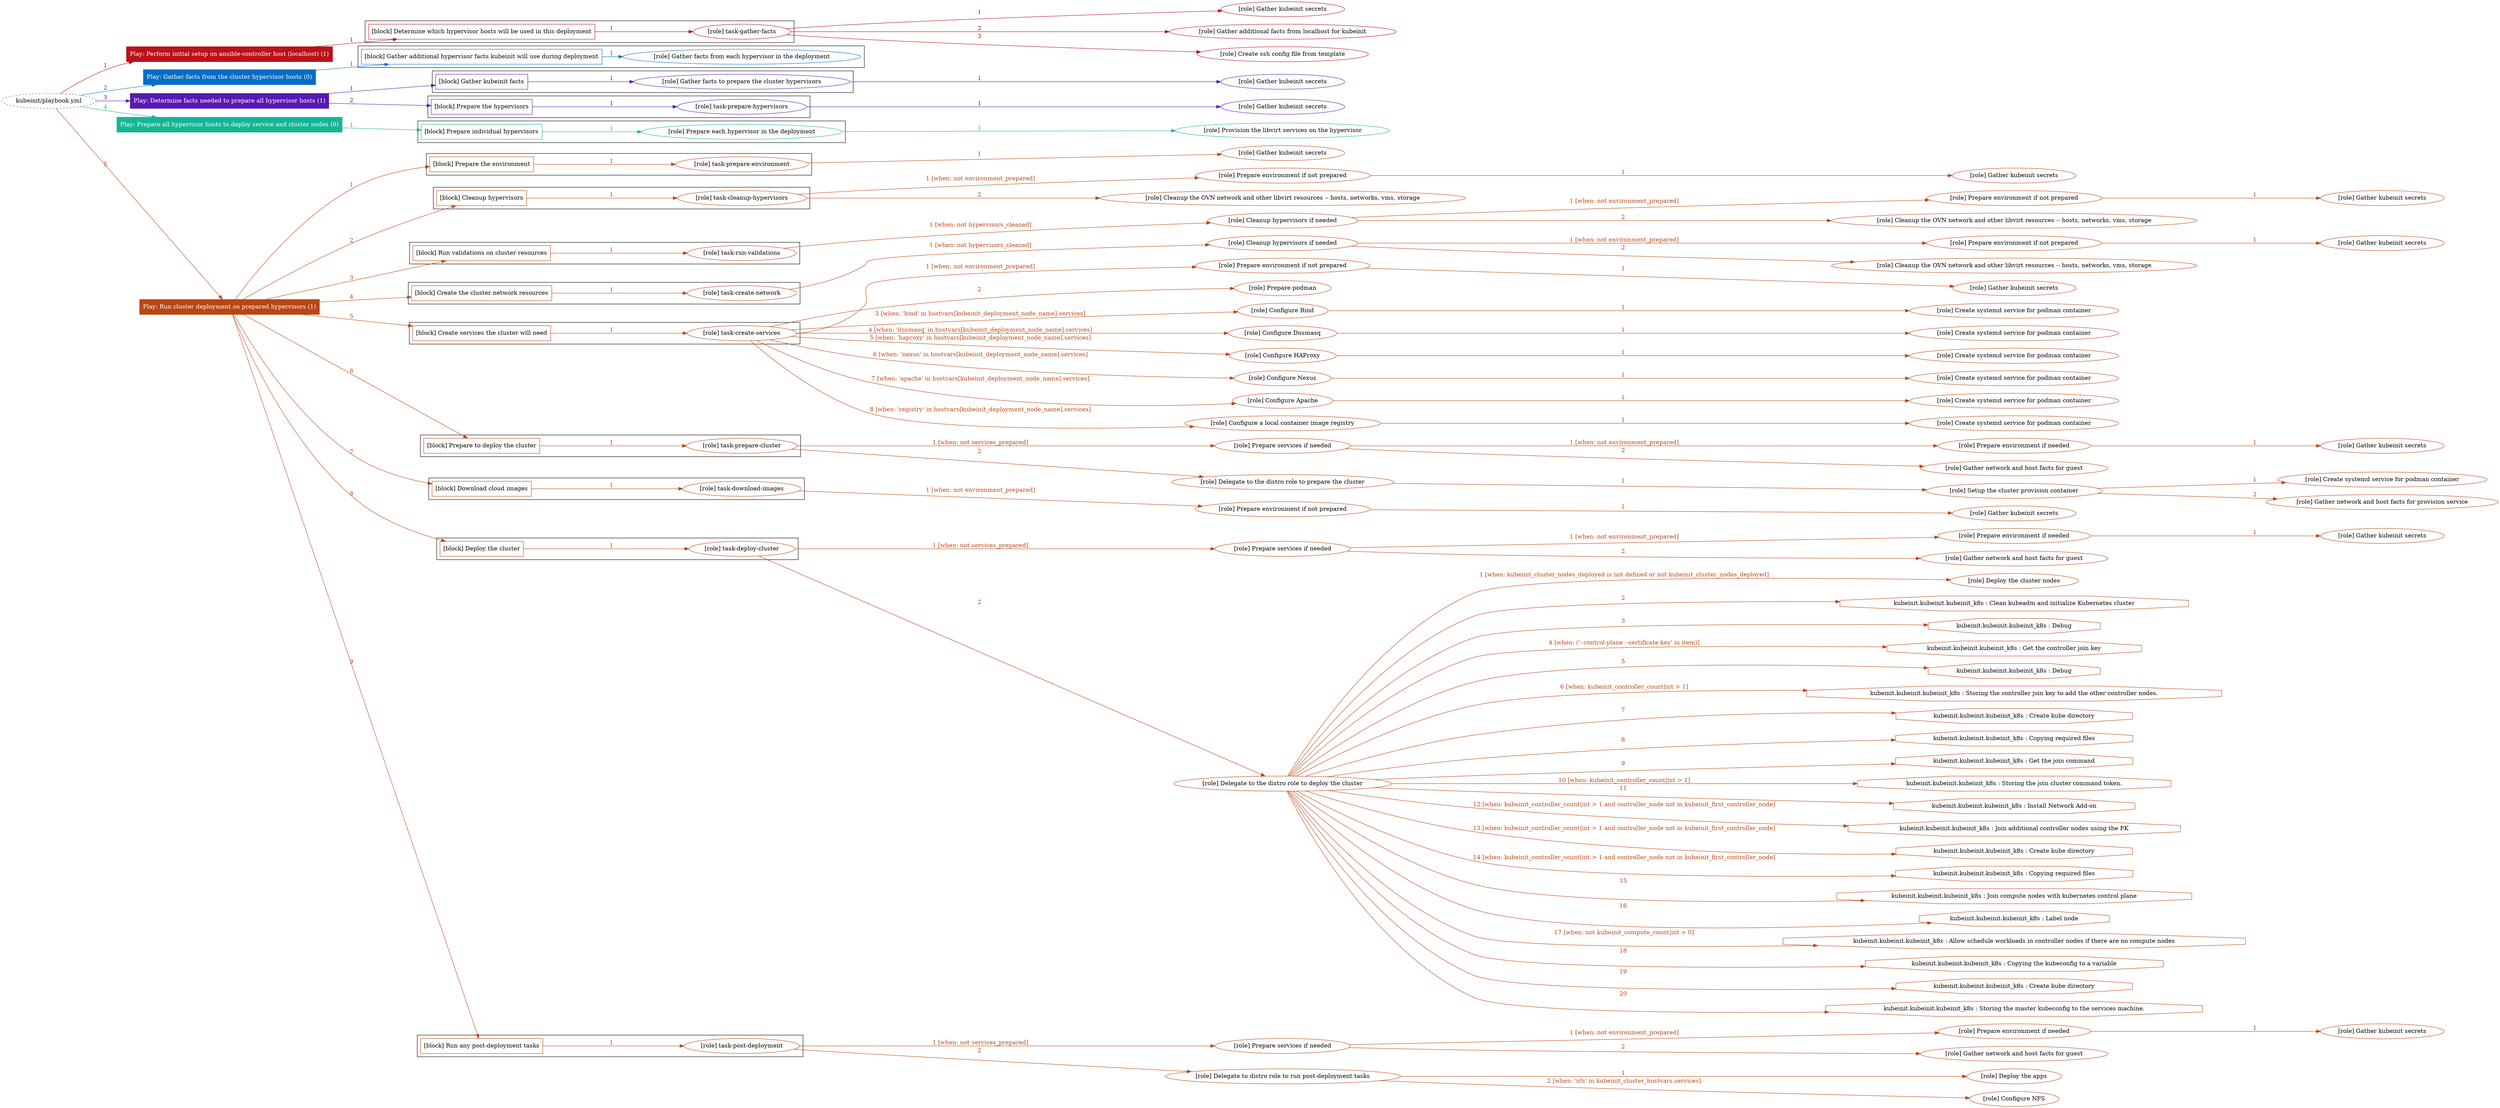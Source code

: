 digraph {
	graph [concentrate=true ordering=in rankdir=LR ratio=fill]
	edge [esep=5 sep=10]
	"kubeinit/playbook.yml" [URL="/home/runner/work/kubeinit/kubeinit/kubeinit/playbook.yml" id=playbook_cffed537 style=dotted]
	play_ba38c180 [label="Play: Perform initial setup on ansible-controller host (localhost) (1)" URL="/home/runner/work/kubeinit/kubeinit/kubeinit/playbook.yml" color="#ba1217" fontcolor="#ffffff" id=play_ba38c180 shape=box style=filled tooltip=localhost]
	"kubeinit/playbook.yml" -> play_ba38c180 [label="1 " color="#ba1217" fontcolor="#ba1217" id=edge_c3a9efe2 labeltooltip="1 " tooltip="1 "]
	subgraph "Gather kubeinit secrets" {
		role_5368f931 [label="[role] Gather kubeinit secrets" URL="/home/runner/.ansible/collections/ansible_collections/kubeinit/kubeinit/roles/kubeinit_prepare/tasks/build_hypervisors_group.yml" color="#ba1217" id=role_5368f931 tooltip="Gather kubeinit secrets"]
	}
	subgraph "Gather additional facts from localhost for kubeinit" {
		role_ea06a01c [label="[role] Gather additional facts from localhost for kubeinit" URL="/home/runner/.ansible/collections/ansible_collections/kubeinit/kubeinit/roles/kubeinit_prepare/tasks/build_hypervisors_group.yml" color="#ba1217" id=role_ea06a01c tooltip="Gather additional facts from localhost for kubeinit"]
	}
	subgraph "Create ssh config file from template" {
		role_732e05df [label="[role] Create ssh config file from template" URL="/home/runner/.ansible/collections/ansible_collections/kubeinit/kubeinit/roles/kubeinit_prepare/tasks/build_hypervisors_group.yml" color="#ba1217" id=role_732e05df tooltip="Create ssh config file from template"]
	}
	subgraph "task-gather-facts" {
		role_d0551de9 [label="[role] task-gather-facts" URL="/home/runner/work/kubeinit/kubeinit/kubeinit/playbook.yml" color="#ba1217" id=role_d0551de9 tooltip="task-gather-facts"]
		role_d0551de9 -> role_5368f931 [label="1 " color="#ba1217" fontcolor="#ba1217" id=edge_7e3d7763 labeltooltip="1 " tooltip="1 "]
		role_d0551de9 -> role_ea06a01c [label="2 " color="#ba1217" fontcolor="#ba1217" id=edge_734d50d8 labeltooltip="2 " tooltip="2 "]
		role_d0551de9 -> role_732e05df [label="3 " color="#ba1217" fontcolor="#ba1217" id=edge_1c7ad918 labeltooltip="3 " tooltip="3 "]
	}
	subgraph "Play: Perform initial setup on ansible-controller host (localhost) (1)" {
		play_ba38c180 -> block_b3c12be5 [label=1 color="#ba1217" fontcolor="#ba1217" id=edge_ce61a13a labeltooltip=1 tooltip=1]
		subgraph cluster_block_b3c12be5 {
			block_b3c12be5 [label="[block] Determine which hypervisor hosts will be used in this deployment" URL="/home/runner/work/kubeinit/kubeinit/kubeinit/playbook.yml" color="#ba1217" id=block_b3c12be5 labeltooltip="Determine which hypervisor hosts will be used in this deployment" shape=box tooltip="Determine which hypervisor hosts will be used in this deployment"]
			block_b3c12be5 -> role_d0551de9 [label="1 " color="#ba1217" fontcolor="#ba1217" id=edge_8a84c388 labeltooltip="1 " tooltip="1 "]
		}
	}
	play_bb151ca1 [label="Play: Gather facts from the cluster hypervisor hosts (0)" URL="/home/runner/work/kubeinit/kubeinit/kubeinit/playbook.yml" color="#056dc7" fontcolor="#ffffff" id=play_bb151ca1 shape=box style=filled tooltip="Play: Gather facts from the cluster hypervisor hosts (0)"]
	"kubeinit/playbook.yml" -> play_bb151ca1 [label="2 " color="#056dc7" fontcolor="#056dc7" id=edge_db803af0 labeltooltip="2 " tooltip="2 "]
	subgraph "Gather facts from each hypervisor in the deployment" {
		role_b9530a97 [label="[role] Gather facts from each hypervisor in the deployment" URL="/home/runner/work/kubeinit/kubeinit/kubeinit/playbook.yml" color="#056dc7" id=role_b9530a97 tooltip="Gather facts from each hypervisor in the deployment"]
	}
	subgraph "Play: Gather facts from the cluster hypervisor hosts (0)" {
		play_bb151ca1 -> block_18b128a4 [label=1 color="#056dc7" fontcolor="#056dc7" id=edge_ad7c7d82 labeltooltip=1 tooltip=1]
		subgraph cluster_block_18b128a4 {
			block_18b128a4 [label="[block] Gather additional hypervisor facts kubeinit will use during deployment" URL="/home/runner/work/kubeinit/kubeinit/kubeinit/playbook.yml" color="#056dc7" id=block_18b128a4 labeltooltip="Gather additional hypervisor facts kubeinit will use during deployment" shape=box tooltip="Gather additional hypervisor facts kubeinit will use during deployment"]
			block_18b128a4 -> role_b9530a97 [label="1 " color="#056dc7" fontcolor="#056dc7" id=edge_c08c44df labeltooltip="1 " tooltip="1 "]
		}
	}
	play_fac3bb3f [label="Play: Determine facts needed to prepare all hypervisor hosts (1)" URL="/home/runner/work/kubeinit/kubeinit/kubeinit/playbook.yml" color="#5819b3" fontcolor="#ffffff" id=play_fac3bb3f shape=box style=filled tooltip=localhost]
	"kubeinit/playbook.yml" -> play_fac3bb3f [label="3 " color="#5819b3" fontcolor="#5819b3" id=edge_2d494e31 labeltooltip="3 " tooltip="3 "]
	subgraph "Gather kubeinit secrets" {
		role_2ff4f08f [label="[role] Gather kubeinit secrets" URL="/home/runner/.ansible/collections/ansible_collections/kubeinit/kubeinit/roles/kubeinit_prepare/tasks/gather_kubeinit_facts.yml" color="#5819b3" id=role_2ff4f08f tooltip="Gather kubeinit secrets"]
	}
	subgraph "Gather facts to prepare the cluster hypervisors" {
		role_4bea0fd0 [label="[role] Gather facts to prepare the cluster hypervisors" URL="/home/runner/work/kubeinit/kubeinit/kubeinit/playbook.yml" color="#5819b3" id=role_4bea0fd0 tooltip="Gather facts to prepare the cluster hypervisors"]
		role_4bea0fd0 -> role_2ff4f08f [label="1 " color="#5819b3" fontcolor="#5819b3" id=edge_53efbef6 labeltooltip="1 " tooltip="1 "]
	}
	subgraph "Gather kubeinit secrets" {
		role_b9c01810 [label="[role] Gather kubeinit secrets" URL="/home/runner/.ansible/collections/ansible_collections/kubeinit/kubeinit/roles/kubeinit_prepare/tasks/gather_kubeinit_facts.yml" color="#5819b3" id=role_b9c01810 tooltip="Gather kubeinit secrets"]
	}
	subgraph "task-prepare-hypervisors" {
		role_3e5ed7f2 [label="[role] task-prepare-hypervisors" URL="/home/runner/work/kubeinit/kubeinit/kubeinit/playbook.yml" color="#5819b3" id=role_3e5ed7f2 tooltip="task-prepare-hypervisors"]
		role_3e5ed7f2 -> role_b9c01810 [label="1 " color="#5819b3" fontcolor="#5819b3" id=edge_d066d8cc labeltooltip="1 " tooltip="1 "]
	}
	subgraph "Play: Determine facts needed to prepare all hypervisor hosts (1)" {
		play_fac3bb3f -> block_8993f6c6 [label=1 color="#5819b3" fontcolor="#5819b3" id=edge_83d6af3f labeltooltip=1 tooltip=1]
		subgraph cluster_block_8993f6c6 {
			block_8993f6c6 [label="[block] Gather kubeinit facts" URL="/home/runner/work/kubeinit/kubeinit/kubeinit/playbook.yml" color="#5819b3" id=block_8993f6c6 labeltooltip="Gather kubeinit facts" shape=box tooltip="Gather kubeinit facts"]
			block_8993f6c6 -> role_4bea0fd0 [label="1 " color="#5819b3" fontcolor="#5819b3" id=edge_dc0165e2 labeltooltip="1 " tooltip="1 "]
		}
		play_fac3bb3f -> block_7dd7e579 [label=2 color="#5819b3" fontcolor="#5819b3" id=edge_a26a43df labeltooltip=2 tooltip=2]
		subgraph cluster_block_7dd7e579 {
			block_7dd7e579 [label="[block] Prepare the hypervisors" URL="/home/runner/work/kubeinit/kubeinit/kubeinit/playbook.yml" color="#5819b3" id=block_7dd7e579 labeltooltip="Prepare the hypervisors" shape=box tooltip="Prepare the hypervisors"]
			block_7dd7e579 -> role_3e5ed7f2 [label="1 " color="#5819b3" fontcolor="#5819b3" id=edge_4be43171 labeltooltip="1 " tooltip="1 "]
		}
	}
	play_d95c8a5a [label="Play: Prepare all hypervisor hosts to deploy service and cluster nodes (0)" URL="/home/runner/work/kubeinit/kubeinit/kubeinit/playbook.yml" color="#17b595" fontcolor="#ffffff" id=play_d95c8a5a shape=box style=filled tooltip="Play: Prepare all hypervisor hosts to deploy service and cluster nodes (0)"]
	"kubeinit/playbook.yml" -> play_d95c8a5a [label="4 " color="#17b595" fontcolor="#17b595" id=edge_1df62053 labeltooltip="4 " tooltip="4 "]
	subgraph "Provision the libvirt services on the hypervisor" {
		role_f5d2690c [label="[role] Provision the libvirt services on the hypervisor" URL="/home/runner/.ansible/collections/ansible_collections/kubeinit/kubeinit/roles/kubeinit_prepare/tasks/prepare_hypervisor.yml" color="#17b595" id=role_f5d2690c tooltip="Provision the libvirt services on the hypervisor"]
	}
	subgraph "Prepare each hypervisor in the deployment" {
		role_9336ade2 [label="[role] Prepare each hypervisor in the deployment" URL="/home/runner/work/kubeinit/kubeinit/kubeinit/playbook.yml" color="#17b595" id=role_9336ade2 tooltip="Prepare each hypervisor in the deployment"]
		role_9336ade2 -> role_f5d2690c [label="1 " color="#17b595" fontcolor="#17b595" id=edge_75a012c8 labeltooltip="1 " tooltip="1 "]
	}
	subgraph "Play: Prepare all hypervisor hosts to deploy service and cluster nodes (0)" {
		play_d95c8a5a -> block_351c19ba [label=1 color="#17b595" fontcolor="#17b595" id=edge_75338ff9 labeltooltip=1 tooltip=1]
		subgraph cluster_block_351c19ba {
			block_351c19ba [label="[block] Prepare individual hypervisors" URL="/home/runner/work/kubeinit/kubeinit/kubeinit/playbook.yml" color="#17b595" id=block_351c19ba labeltooltip="Prepare individual hypervisors" shape=box tooltip="Prepare individual hypervisors"]
			block_351c19ba -> role_9336ade2 [label="1 " color="#17b595" fontcolor="#17b595" id=edge_1df41151 labeltooltip="1 " tooltip="1 "]
		}
	}
	play_4c9cd347 [label="Play: Run cluster deployment on prepared hypervisors (1)" URL="/home/runner/work/kubeinit/kubeinit/kubeinit/playbook.yml" color="#b94613" fontcolor="#ffffff" id=play_4c9cd347 shape=box style=filled tooltip=localhost]
	"kubeinit/playbook.yml" -> play_4c9cd347 [label="5 " color="#b94613" fontcolor="#b94613" id=edge_29d2c63c labeltooltip="5 " tooltip="5 "]
	subgraph "Gather kubeinit secrets" {
		role_5f7cc969 [label="[role] Gather kubeinit secrets" URL="/home/runner/.ansible/collections/ansible_collections/kubeinit/kubeinit/roles/kubeinit_prepare/tasks/gather_kubeinit_facts.yml" color="#b94613" id=role_5f7cc969 tooltip="Gather kubeinit secrets"]
	}
	subgraph "task-prepare-environment" {
		role_6343f10a [label="[role] task-prepare-environment" URL="/home/runner/work/kubeinit/kubeinit/kubeinit/playbook.yml" color="#b94613" id=role_6343f10a tooltip="task-prepare-environment"]
		role_6343f10a -> role_5f7cc969 [label="1 " color="#b94613" fontcolor="#b94613" id=edge_f6e23458 labeltooltip="1 " tooltip="1 "]
	}
	subgraph "Gather kubeinit secrets" {
		role_638de1cd [label="[role] Gather kubeinit secrets" URL="/home/runner/.ansible/collections/ansible_collections/kubeinit/kubeinit/roles/kubeinit_prepare/tasks/gather_kubeinit_facts.yml" color="#b94613" id=role_638de1cd tooltip="Gather kubeinit secrets"]
	}
	subgraph "Prepare environment if not prepared" {
		role_8f945b19 [label="[role] Prepare environment if not prepared" URL="/home/runner/.ansible/collections/ansible_collections/kubeinit/kubeinit/roles/kubeinit_prepare/tasks/cleanup_hypervisors.yml" color="#b94613" id=role_8f945b19 tooltip="Prepare environment if not prepared"]
		role_8f945b19 -> role_638de1cd [label="1 " color="#b94613" fontcolor="#b94613" id=edge_0556abba labeltooltip="1 " tooltip="1 "]
	}
	subgraph "Cleanup the OVN network and other libvirt resources -- hosts, networks, vms, storage" {
		role_3b726b48 [label="[role] Cleanup the OVN network and other libvirt resources -- hosts, networks, vms, storage" URL="/home/runner/.ansible/collections/ansible_collections/kubeinit/kubeinit/roles/kubeinit_prepare/tasks/cleanup_hypervisors.yml" color="#b94613" id=role_3b726b48 tooltip="Cleanup the OVN network and other libvirt resources -- hosts, networks, vms, storage"]
	}
	subgraph "task-cleanup-hypervisors" {
		role_9cb71ae5 [label="[role] task-cleanup-hypervisors" URL="/home/runner/work/kubeinit/kubeinit/kubeinit/playbook.yml" color="#b94613" id=role_9cb71ae5 tooltip="task-cleanup-hypervisors"]
		role_9cb71ae5 -> role_8f945b19 [label="1 [when: not environment_prepared]" color="#b94613" fontcolor="#b94613" id=edge_bde22885 labeltooltip="1 [when: not environment_prepared]" tooltip="1 [when: not environment_prepared]"]
		role_9cb71ae5 -> role_3b726b48 [label="2 " color="#b94613" fontcolor="#b94613" id=edge_70ce4631 labeltooltip="2 " tooltip="2 "]
	}
	subgraph "Gather kubeinit secrets" {
		role_88bb8173 [label="[role] Gather kubeinit secrets" URL="/home/runner/.ansible/collections/ansible_collections/kubeinit/kubeinit/roles/kubeinit_prepare/tasks/gather_kubeinit_facts.yml" color="#b94613" id=role_88bb8173 tooltip="Gather kubeinit secrets"]
	}
	subgraph "Prepare environment if not prepared" {
		role_e4e0d5e4 [label="[role] Prepare environment if not prepared" URL="/home/runner/.ansible/collections/ansible_collections/kubeinit/kubeinit/roles/kubeinit_prepare/tasks/cleanup_hypervisors.yml" color="#b94613" id=role_e4e0d5e4 tooltip="Prepare environment if not prepared"]
		role_e4e0d5e4 -> role_88bb8173 [label="1 " color="#b94613" fontcolor="#b94613" id=edge_6242aa86 labeltooltip="1 " tooltip="1 "]
	}
	subgraph "Cleanup the OVN network and other libvirt resources -- hosts, networks, vms, storage" {
		role_0d0a0ecb [label="[role] Cleanup the OVN network and other libvirt resources -- hosts, networks, vms, storage" URL="/home/runner/.ansible/collections/ansible_collections/kubeinit/kubeinit/roles/kubeinit_prepare/tasks/cleanup_hypervisors.yml" color="#b94613" id=role_0d0a0ecb tooltip="Cleanup the OVN network and other libvirt resources -- hosts, networks, vms, storage"]
	}
	subgraph "Cleanup hypervisors if needed" {
		role_72587628 [label="[role] Cleanup hypervisors if needed" URL="/home/runner/.ansible/collections/ansible_collections/kubeinit/kubeinit/roles/kubeinit_validations/tasks/main.yml" color="#b94613" id=role_72587628 tooltip="Cleanup hypervisors if needed"]
		role_72587628 -> role_e4e0d5e4 [label="1 [when: not environment_prepared]" color="#b94613" fontcolor="#b94613" id=edge_a971a9f6 labeltooltip="1 [when: not environment_prepared]" tooltip="1 [when: not environment_prepared]"]
		role_72587628 -> role_0d0a0ecb [label="2 " color="#b94613" fontcolor="#b94613" id=edge_87147d8c labeltooltip="2 " tooltip="2 "]
	}
	subgraph "task-run-validations" {
		role_e7127943 [label="[role] task-run-validations" URL="/home/runner/work/kubeinit/kubeinit/kubeinit/playbook.yml" color="#b94613" id=role_e7127943 tooltip="task-run-validations"]
		role_e7127943 -> role_72587628 [label="1 [when: not hypervisors_cleaned]" color="#b94613" fontcolor="#b94613" id=edge_f56a9f4c labeltooltip="1 [when: not hypervisors_cleaned]" tooltip="1 [when: not hypervisors_cleaned]"]
	}
	subgraph "Gather kubeinit secrets" {
		role_4bf50e83 [label="[role] Gather kubeinit secrets" URL="/home/runner/.ansible/collections/ansible_collections/kubeinit/kubeinit/roles/kubeinit_prepare/tasks/gather_kubeinit_facts.yml" color="#b94613" id=role_4bf50e83 tooltip="Gather kubeinit secrets"]
	}
	subgraph "Prepare environment if not prepared" {
		role_03a5b398 [label="[role] Prepare environment if not prepared" URL="/home/runner/.ansible/collections/ansible_collections/kubeinit/kubeinit/roles/kubeinit_prepare/tasks/cleanup_hypervisors.yml" color="#b94613" id=role_03a5b398 tooltip="Prepare environment if not prepared"]
		role_03a5b398 -> role_4bf50e83 [label="1 " color="#b94613" fontcolor="#b94613" id=edge_1ef9c07b labeltooltip="1 " tooltip="1 "]
	}
	subgraph "Cleanup the OVN network and other libvirt resources -- hosts, networks, vms, storage" {
		role_0fd307c1 [label="[role] Cleanup the OVN network and other libvirt resources -- hosts, networks, vms, storage" URL="/home/runner/.ansible/collections/ansible_collections/kubeinit/kubeinit/roles/kubeinit_prepare/tasks/cleanup_hypervisors.yml" color="#b94613" id=role_0fd307c1 tooltip="Cleanup the OVN network and other libvirt resources -- hosts, networks, vms, storage"]
	}
	subgraph "Cleanup hypervisors if needed" {
		role_739c309a [label="[role] Cleanup hypervisors if needed" URL="/home/runner/.ansible/collections/ansible_collections/kubeinit/kubeinit/roles/kubeinit_libvirt/tasks/create_network.yml" color="#b94613" id=role_739c309a tooltip="Cleanup hypervisors if needed"]
		role_739c309a -> role_03a5b398 [label="1 [when: not environment_prepared]" color="#b94613" fontcolor="#b94613" id=edge_a2985a53 labeltooltip="1 [when: not environment_prepared]" tooltip="1 [when: not environment_prepared]"]
		role_739c309a -> role_0fd307c1 [label="2 " color="#b94613" fontcolor="#b94613" id=edge_922f9990 labeltooltip="2 " tooltip="2 "]
	}
	subgraph "task-create-network" {
		role_ab44f7d5 [label="[role] task-create-network" URL="/home/runner/work/kubeinit/kubeinit/kubeinit/playbook.yml" color="#b94613" id=role_ab44f7d5 tooltip="task-create-network"]
		role_ab44f7d5 -> role_739c309a [label="1 [when: not hypervisors_cleaned]" color="#b94613" fontcolor="#b94613" id=edge_e9a5c213 labeltooltip="1 [when: not hypervisors_cleaned]" tooltip="1 [when: not hypervisors_cleaned]"]
	}
	subgraph "Gather kubeinit secrets" {
		role_438591e9 [label="[role] Gather kubeinit secrets" URL="/home/runner/.ansible/collections/ansible_collections/kubeinit/kubeinit/roles/kubeinit_prepare/tasks/gather_kubeinit_facts.yml" color="#b94613" id=role_438591e9 tooltip="Gather kubeinit secrets"]
	}
	subgraph "Prepare environment if not prepared" {
		role_f81a6f11 [label="[role] Prepare environment if not prepared" URL="/home/runner/.ansible/collections/ansible_collections/kubeinit/kubeinit/roles/kubeinit_services/tasks/main.yml" color="#b94613" id=role_f81a6f11 tooltip="Prepare environment if not prepared"]
		role_f81a6f11 -> role_438591e9 [label="1 " color="#b94613" fontcolor="#b94613" id=edge_c3848cc6 labeltooltip="1 " tooltip="1 "]
	}
	subgraph "Prepare podman" {
		role_e1f78ca1 [label="[role] Prepare podman" URL="/home/runner/.ansible/collections/ansible_collections/kubeinit/kubeinit/roles/kubeinit_services/tasks/00_create_service_pod.yml" color="#b94613" id=role_e1f78ca1 tooltip="Prepare podman"]
	}
	subgraph "Create systemd service for podman container" {
		role_d9120435 [label="[role] Create systemd service for podman container" URL="/home/runner/.ansible/collections/ansible_collections/kubeinit/kubeinit/roles/kubeinit_bind/tasks/main.yml" color="#b94613" id=role_d9120435 tooltip="Create systemd service for podman container"]
	}
	subgraph "Configure Bind" {
		role_59748622 [label="[role] Configure Bind" URL="/home/runner/.ansible/collections/ansible_collections/kubeinit/kubeinit/roles/kubeinit_services/tasks/start_services_containers.yml" color="#b94613" id=role_59748622 tooltip="Configure Bind"]
		role_59748622 -> role_d9120435 [label="1 " color="#b94613" fontcolor="#b94613" id=edge_320da01e labeltooltip="1 " tooltip="1 "]
	}
	subgraph "Create systemd service for podman container" {
		role_8543335e [label="[role] Create systemd service for podman container" URL="/home/runner/.ansible/collections/ansible_collections/kubeinit/kubeinit/roles/kubeinit_dnsmasq/tasks/main.yml" color="#b94613" id=role_8543335e tooltip="Create systemd service for podman container"]
	}
	subgraph "Configure Dnsmasq" {
		role_5b9d7ea4 [label="[role] Configure Dnsmasq" URL="/home/runner/.ansible/collections/ansible_collections/kubeinit/kubeinit/roles/kubeinit_services/tasks/start_services_containers.yml" color="#b94613" id=role_5b9d7ea4 tooltip="Configure Dnsmasq"]
		role_5b9d7ea4 -> role_8543335e [label="1 " color="#b94613" fontcolor="#b94613" id=edge_c1d9ac77 labeltooltip="1 " tooltip="1 "]
	}
	subgraph "Create systemd service for podman container" {
		role_5900e1cf [label="[role] Create systemd service for podman container" URL="/home/runner/.ansible/collections/ansible_collections/kubeinit/kubeinit/roles/kubeinit_haproxy/tasks/main.yml" color="#b94613" id=role_5900e1cf tooltip="Create systemd service for podman container"]
	}
	subgraph "Configure HAProxy" {
		role_3b1f928a [label="[role] Configure HAProxy" URL="/home/runner/.ansible/collections/ansible_collections/kubeinit/kubeinit/roles/kubeinit_services/tasks/start_services_containers.yml" color="#b94613" id=role_3b1f928a tooltip="Configure HAProxy"]
		role_3b1f928a -> role_5900e1cf [label="1 " color="#b94613" fontcolor="#b94613" id=edge_03adbcaf labeltooltip="1 " tooltip="1 "]
	}
	subgraph "Create systemd service for podman container" {
		role_cb7eb094 [label="[role] Create systemd service for podman container" URL="/home/runner/.ansible/collections/ansible_collections/kubeinit/kubeinit/roles/kubeinit_nexus/tasks/main.yml" color="#b94613" id=role_cb7eb094 tooltip="Create systemd service for podman container"]
	}
	subgraph "Configure Nexus" {
		role_d28a5237 [label="[role] Configure Nexus" URL="/home/runner/.ansible/collections/ansible_collections/kubeinit/kubeinit/roles/kubeinit_services/tasks/start_services_containers.yml" color="#b94613" id=role_d28a5237 tooltip="Configure Nexus"]
		role_d28a5237 -> role_cb7eb094 [label="1 " color="#b94613" fontcolor="#b94613" id=edge_3d3530ee labeltooltip="1 " tooltip="1 "]
	}
	subgraph "Create systemd service for podman container" {
		role_efd612b2 [label="[role] Create systemd service for podman container" URL="/home/runner/.ansible/collections/ansible_collections/kubeinit/kubeinit/roles/kubeinit_apache/tasks/main.yml" color="#b94613" id=role_efd612b2 tooltip="Create systemd service for podman container"]
	}
	subgraph "Configure Apache" {
		role_b214fdb2 [label="[role] Configure Apache" URL="/home/runner/.ansible/collections/ansible_collections/kubeinit/kubeinit/roles/kubeinit_services/tasks/start_services_containers.yml" color="#b94613" id=role_b214fdb2 tooltip="Configure Apache"]
		role_b214fdb2 -> role_efd612b2 [label="1 " color="#b94613" fontcolor="#b94613" id=edge_62676712 labeltooltip="1 " tooltip="1 "]
	}
	subgraph "Create systemd service for podman container" {
		role_f061bb35 [label="[role] Create systemd service for podman container" URL="/home/runner/.ansible/collections/ansible_collections/kubeinit/kubeinit/roles/kubeinit_registry/tasks/main.yml" color="#b94613" id=role_f061bb35 tooltip="Create systemd service for podman container"]
	}
	subgraph "Configure a local container image registry" {
		role_e7276ccf [label="[role] Configure a local container image registry" URL="/home/runner/.ansible/collections/ansible_collections/kubeinit/kubeinit/roles/kubeinit_services/tasks/start_services_containers.yml" color="#b94613" id=role_e7276ccf tooltip="Configure a local container image registry"]
		role_e7276ccf -> role_f061bb35 [label="1 " color="#b94613" fontcolor="#b94613" id=edge_17cc1ffa labeltooltip="1 " tooltip="1 "]
	}
	subgraph "task-create-services" {
		role_16e50962 [label="[role] task-create-services" URL="/home/runner/work/kubeinit/kubeinit/kubeinit/playbook.yml" color="#b94613" id=role_16e50962 tooltip="task-create-services"]
		role_16e50962 -> role_f81a6f11 [label="1 [when: not environment_prepared]" color="#b94613" fontcolor="#b94613" id=edge_7ec0e27d labeltooltip="1 [when: not environment_prepared]" tooltip="1 [when: not environment_prepared]"]
		role_16e50962 -> role_e1f78ca1 [label="2 " color="#b94613" fontcolor="#b94613" id=edge_8cb341ed labeltooltip="2 " tooltip="2 "]
		role_16e50962 -> role_59748622 [label="3 [when: 'bind' in hostvars[kubeinit_deployment_node_name].services]" color="#b94613" fontcolor="#b94613" id=edge_0d7305c2 labeltooltip="3 [when: 'bind' in hostvars[kubeinit_deployment_node_name].services]" tooltip="3 [when: 'bind' in hostvars[kubeinit_deployment_node_name].services]"]
		role_16e50962 -> role_5b9d7ea4 [label="4 [when: 'dnsmasq' in hostvars[kubeinit_deployment_node_name].services]" color="#b94613" fontcolor="#b94613" id=edge_dc11a865 labeltooltip="4 [when: 'dnsmasq' in hostvars[kubeinit_deployment_node_name].services]" tooltip="4 [when: 'dnsmasq' in hostvars[kubeinit_deployment_node_name].services]"]
		role_16e50962 -> role_3b1f928a [label="5 [when: 'haproxy' in hostvars[kubeinit_deployment_node_name].services]" color="#b94613" fontcolor="#b94613" id=edge_ab0a48b1 labeltooltip="5 [when: 'haproxy' in hostvars[kubeinit_deployment_node_name].services]" tooltip="5 [when: 'haproxy' in hostvars[kubeinit_deployment_node_name].services]"]
		role_16e50962 -> role_d28a5237 [label="6 [when: 'nexus' in hostvars[kubeinit_deployment_node_name].services]" color="#b94613" fontcolor="#b94613" id=edge_cf944789 labeltooltip="6 [when: 'nexus' in hostvars[kubeinit_deployment_node_name].services]" tooltip="6 [when: 'nexus' in hostvars[kubeinit_deployment_node_name].services]"]
		role_16e50962 -> role_b214fdb2 [label="7 [when: 'apache' in hostvars[kubeinit_deployment_node_name].services]" color="#b94613" fontcolor="#b94613" id=edge_f0f1d4ed labeltooltip="7 [when: 'apache' in hostvars[kubeinit_deployment_node_name].services]" tooltip="7 [when: 'apache' in hostvars[kubeinit_deployment_node_name].services]"]
		role_16e50962 -> role_e7276ccf [label="8 [when: 'registry' in hostvars[kubeinit_deployment_node_name].services]" color="#b94613" fontcolor="#b94613" id=edge_5d03c35f labeltooltip="8 [when: 'registry' in hostvars[kubeinit_deployment_node_name].services]" tooltip="8 [when: 'registry' in hostvars[kubeinit_deployment_node_name].services]"]
	}
	subgraph "Gather kubeinit secrets" {
		role_0854d519 [label="[role] Gather kubeinit secrets" URL="/home/runner/.ansible/collections/ansible_collections/kubeinit/kubeinit/roles/kubeinit_prepare/tasks/gather_kubeinit_facts.yml" color="#b94613" id=role_0854d519 tooltip="Gather kubeinit secrets"]
	}
	subgraph "Prepare environment if needed" {
		role_a69730a1 [label="[role] Prepare environment if needed" URL="/home/runner/.ansible/collections/ansible_collections/kubeinit/kubeinit/roles/kubeinit_services/tasks/prepare_services.yml" color="#b94613" id=role_a69730a1 tooltip="Prepare environment if needed"]
		role_a69730a1 -> role_0854d519 [label="1 " color="#b94613" fontcolor="#b94613" id=edge_e6f5862c labeltooltip="1 " tooltip="1 "]
	}
	subgraph "Gather network and host facts for guest" {
		role_8e151885 [label="[role] Gather network and host facts for guest" URL="/home/runner/.ansible/collections/ansible_collections/kubeinit/kubeinit/roles/kubeinit_services/tasks/prepare_services.yml" color="#b94613" id=role_8e151885 tooltip="Gather network and host facts for guest"]
	}
	subgraph "Prepare services if needed" {
		role_265402ae [label="[role] Prepare services if needed" URL="/home/runner/.ansible/collections/ansible_collections/kubeinit/kubeinit/roles/kubeinit_prepare/tasks/prepare_cluster.yml" color="#b94613" id=role_265402ae tooltip="Prepare services if needed"]
		role_265402ae -> role_a69730a1 [label="1 [when: not environment_prepared]" color="#b94613" fontcolor="#b94613" id=edge_c735eae6 labeltooltip="1 [when: not environment_prepared]" tooltip="1 [when: not environment_prepared]"]
		role_265402ae -> role_8e151885 [label="2 " color="#b94613" fontcolor="#b94613" id=edge_910b4feb labeltooltip="2 " tooltip="2 "]
	}
	subgraph "Create systemd service for podman container" {
		role_458cc866 [label="[role] Create systemd service for podman container" URL="/home/runner/.ansible/collections/ansible_collections/kubeinit/kubeinit/roles/kubeinit_services/tasks/create_provision_container.yml" color="#b94613" id=role_458cc866 tooltip="Create systemd service for podman container"]
	}
	subgraph "Gather network and host facts for provision service" {
		role_c47998f3 [label="[role] Gather network and host facts for provision service" URL="/home/runner/.ansible/collections/ansible_collections/kubeinit/kubeinit/roles/kubeinit_services/tasks/create_provision_container.yml" color="#b94613" id=role_c47998f3 tooltip="Gather network and host facts for provision service"]
	}
	subgraph "Setup the cluster provision container" {
		role_fd5d0696 [label="[role] Setup the cluster provision container" URL="/home/runner/.ansible/collections/ansible_collections/kubeinit/kubeinit/roles/kubeinit_k8s/tasks/prepare_cluster.yml" color="#b94613" id=role_fd5d0696 tooltip="Setup the cluster provision container"]
		role_fd5d0696 -> role_458cc866 [label="1 " color="#b94613" fontcolor="#b94613" id=edge_e07ee67d labeltooltip="1 " tooltip="1 "]
		role_fd5d0696 -> role_c47998f3 [label="2 " color="#b94613" fontcolor="#b94613" id=edge_63702928 labeltooltip="2 " tooltip="2 "]
	}
	subgraph "Delegate to the distro role to prepare the cluster" {
		role_7c597d74 [label="[role] Delegate to the distro role to prepare the cluster" URL="/home/runner/.ansible/collections/ansible_collections/kubeinit/kubeinit/roles/kubeinit_prepare/tasks/prepare_cluster.yml" color="#b94613" id=role_7c597d74 tooltip="Delegate to the distro role to prepare the cluster"]
		role_7c597d74 -> role_fd5d0696 [label="1 " color="#b94613" fontcolor="#b94613" id=edge_29ab0a7b labeltooltip="1 " tooltip="1 "]
	}
	subgraph "task-prepare-cluster" {
		role_8fdd2b83 [label="[role] task-prepare-cluster" URL="/home/runner/work/kubeinit/kubeinit/kubeinit/playbook.yml" color="#b94613" id=role_8fdd2b83 tooltip="task-prepare-cluster"]
		role_8fdd2b83 -> role_265402ae [label="1 [when: not services_prepared]" color="#b94613" fontcolor="#b94613" id=edge_fc51698f labeltooltip="1 [when: not services_prepared]" tooltip="1 [when: not services_prepared]"]
		role_8fdd2b83 -> role_7c597d74 [label="2 " color="#b94613" fontcolor="#b94613" id=edge_72f83279 labeltooltip="2 " tooltip="2 "]
	}
	subgraph "Gather kubeinit secrets" {
		role_6ad655c3 [label="[role] Gather kubeinit secrets" URL="/home/runner/.ansible/collections/ansible_collections/kubeinit/kubeinit/roles/kubeinit_prepare/tasks/gather_kubeinit_facts.yml" color="#b94613" id=role_6ad655c3 tooltip="Gather kubeinit secrets"]
	}
	subgraph "Prepare environment if not prepared" {
		role_145bcc46 [label="[role] Prepare environment if not prepared" URL="/home/runner/.ansible/collections/ansible_collections/kubeinit/kubeinit/roles/kubeinit_libvirt/tasks/download_cloud_images.yml" color="#b94613" id=role_145bcc46 tooltip="Prepare environment if not prepared"]
		role_145bcc46 -> role_6ad655c3 [label="1 " color="#b94613" fontcolor="#b94613" id=edge_be83ca3d labeltooltip="1 " tooltip="1 "]
	}
	subgraph "task-download-images" {
		role_bc1d51bf [label="[role] task-download-images" URL="/home/runner/work/kubeinit/kubeinit/kubeinit/playbook.yml" color="#b94613" id=role_bc1d51bf tooltip="task-download-images"]
		role_bc1d51bf -> role_145bcc46 [label="1 [when: not environment_prepared]" color="#b94613" fontcolor="#b94613" id=edge_60baf058 labeltooltip="1 [when: not environment_prepared]" tooltip="1 [when: not environment_prepared]"]
	}
	subgraph "Gather kubeinit secrets" {
		role_e0540487 [label="[role] Gather kubeinit secrets" URL="/home/runner/.ansible/collections/ansible_collections/kubeinit/kubeinit/roles/kubeinit_prepare/tasks/gather_kubeinit_facts.yml" color="#b94613" id=role_e0540487 tooltip="Gather kubeinit secrets"]
	}
	subgraph "Prepare environment if needed" {
		role_a85591ea [label="[role] Prepare environment if needed" URL="/home/runner/.ansible/collections/ansible_collections/kubeinit/kubeinit/roles/kubeinit_services/tasks/prepare_services.yml" color="#b94613" id=role_a85591ea tooltip="Prepare environment if needed"]
		role_a85591ea -> role_e0540487 [label="1 " color="#b94613" fontcolor="#b94613" id=edge_713c5b86 labeltooltip="1 " tooltip="1 "]
	}
	subgraph "Gather network and host facts for guest" {
		role_4b642dbf [label="[role] Gather network and host facts for guest" URL="/home/runner/.ansible/collections/ansible_collections/kubeinit/kubeinit/roles/kubeinit_services/tasks/prepare_services.yml" color="#b94613" id=role_4b642dbf tooltip="Gather network and host facts for guest"]
	}
	subgraph "Prepare services if needed" {
		role_aa4c19d6 [label="[role] Prepare services if needed" URL="/home/runner/.ansible/collections/ansible_collections/kubeinit/kubeinit/roles/kubeinit_prepare/tasks/deploy_cluster.yml" color="#b94613" id=role_aa4c19d6 tooltip="Prepare services if needed"]
		role_aa4c19d6 -> role_a85591ea [label="1 [when: not environment_prepared]" color="#b94613" fontcolor="#b94613" id=edge_f9cee142 labeltooltip="1 [when: not environment_prepared]" tooltip="1 [when: not environment_prepared]"]
		role_aa4c19d6 -> role_4b642dbf [label="2 " color="#b94613" fontcolor="#b94613" id=edge_134b31d9 labeltooltip="2 " tooltip="2 "]
	}
	subgraph "Deploy the cluster nodes" {
		role_9e352bf4 [label="[role] Deploy the cluster nodes" URL="/home/runner/.ansible/collections/ansible_collections/kubeinit/kubeinit/roles/kubeinit_k8s/tasks/main.yml" color="#b94613" id=role_9e352bf4 tooltip="Deploy the cluster nodes"]
	}
	subgraph "Delegate to the distro role to deploy the cluster" {
		role_db8070e9 [label="[role] Delegate to the distro role to deploy the cluster" URL="/home/runner/.ansible/collections/ansible_collections/kubeinit/kubeinit/roles/kubeinit_prepare/tasks/deploy_cluster.yml" color="#b94613" id=role_db8070e9 tooltip="Delegate to the distro role to deploy the cluster"]
		role_db8070e9 -> role_9e352bf4 [label="1 [when: kubeinit_cluster_nodes_deployed is not defined or not kubeinit_cluster_nodes_deployed]" color="#b94613" fontcolor="#b94613" id=edge_c5f75cb9 labeltooltip="1 [when: kubeinit_cluster_nodes_deployed is not defined or not kubeinit_cluster_nodes_deployed]" tooltip="1 [when: kubeinit_cluster_nodes_deployed is not defined or not kubeinit_cluster_nodes_deployed]"]
		task_4f17fd33 [label="kubeinit.kubeinit.kubeinit_k8s : Clean kubeadm and initialize Kubernetes cluster" URL="/home/runner/.ansible/collections/ansible_collections/kubeinit/kubeinit/roles/kubeinit_k8s/tasks/main.yml" color="#b94613" id=task_4f17fd33 shape=octagon tooltip="kubeinit.kubeinit.kubeinit_k8s : Clean kubeadm and initialize Kubernetes cluster"]
		role_db8070e9 -> task_4f17fd33 [label="2 " color="#b94613" fontcolor="#b94613" id=edge_75c68ba3 labeltooltip="2 " tooltip="2 "]
		task_4ecd2575 [label="kubeinit.kubeinit.kubeinit_k8s : Debug" URL="/home/runner/.ansible/collections/ansible_collections/kubeinit/kubeinit/roles/kubeinit_k8s/tasks/main.yml" color="#b94613" id=task_4ecd2575 shape=octagon tooltip="kubeinit.kubeinit.kubeinit_k8s : Debug"]
		role_db8070e9 -> task_4ecd2575 [label="3 " color="#b94613" fontcolor="#b94613" id=edge_990a16ff labeltooltip="3 " tooltip="3 "]
		task_91e7fdcb [label="kubeinit.kubeinit.kubeinit_k8s : Get the controller join key" URL="/home/runner/.ansible/collections/ansible_collections/kubeinit/kubeinit/roles/kubeinit_k8s/tasks/main.yml" color="#b94613" id=task_91e7fdcb shape=octagon tooltip="kubeinit.kubeinit.kubeinit_k8s : Get the controller join key"]
		role_db8070e9 -> task_91e7fdcb [label="4 [when: ('--control-plane --certificate-key' in item)]" color="#b94613" fontcolor="#b94613" id=edge_af0c4814 labeltooltip="4 [when: ('--control-plane --certificate-key' in item)]" tooltip="4 [when: ('--control-plane --certificate-key' in item)]"]
		task_7dcca887 [label="kubeinit.kubeinit.kubeinit_k8s : Debug" URL="/home/runner/.ansible/collections/ansible_collections/kubeinit/kubeinit/roles/kubeinit_k8s/tasks/main.yml" color="#b94613" id=task_7dcca887 shape=octagon tooltip="kubeinit.kubeinit.kubeinit_k8s : Debug"]
		role_db8070e9 -> task_7dcca887 [label="5 " color="#b94613" fontcolor="#b94613" id=edge_5fa1c174 labeltooltip="5 " tooltip="5 "]
		task_8bc74e44 [label="kubeinit.kubeinit.kubeinit_k8s : Storing the controller join key to add the other controller nodes." URL="/home/runner/.ansible/collections/ansible_collections/kubeinit/kubeinit/roles/kubeinit_k8s/tasks/main.yml" color="#b94613" id=task_8bc74e44 shape=octagon tooltip="kubeinit.kubeinit.kubeinit_k8s : Storing the controller join key to add the other controller nodes."]
		role_db8070e9 -> task_8bc74e44 [label="6 [when: kubeinit_controller_count|int > 1]" color="#b94613" fontcolor="#b94613" id=edge_cc0f3b7b labeltooltip="6 [when: kubeinit_controller_count|int > 1]" tooltip="6 [when: kubeinit_controller_count|int > 1]"]
		task_8fb46a4e [label="kubeinit.kubeinit.kubeinit_k8s : Create kube directory" URL="/home/runner/.ansible/collections/ansible_collections/kubeinit/kubeinit/roles/kubeinit_k8s/tasks/main.yml" color="#b94613" id=task_8fb46a4e shape=octagon tooltip="kubeinit.kubeinit.kubeinit_k8s : Create kube directory"]
		role_db8070e9 -> task_8fb46a4e [label="7 " color="#b94613" fontcolor="#b94613" id=edge_4b6f6e8e labeltooltip="7 " tooltip="7 "]
		task_5bccd061 [label="kubeinit.kubeinit.kubeinit_k8s : Copying required files" URL="/home/runner/.ansible/collections/ansible_collections/kubeinit/kubeinit/roles/kubeinit_k8s/tasks/main.yml" color="#b94613" id=task_5bccd061 shape=octagon tooltip="kubeinit.kubeinit.kubeinit_k8s : Copying required files"]
		role_db8070e9 -> task_5bccd061 [label="8 " color="#b94613" fontcolor="#b94613" id=edge_4acc8447 labeltooltip="8 " tooltip="8 "]
		task_5d37cf23 [label="kubeinit.kubeinit.kubeinit_k8s : Get the join command" URL="/home/runner/.ansible/collections/ansible_collections/kubeinit/kubeinit/roles/kubeinit_k8s/tasks/main.yml" color="#b94613" id=task_5d37cf23 shape=octagon tooltip="kubeinit.kubeinit.kubeinit_k8s : Get the join command"]
		role_db8070e9 -> task_5d37cf23 [label="9 " color="#b94613" fontcolor="#b94613" id=edge_a1bf224f labeltooltip="9 " tooltip="9 "]
		task_8f09ede0 [label="kubeinit.kubeinit.kubeinit_k8s : Storing the join cluster command token." URL="/home/runner/.ansible/collections/ansible_collections/kubeinit/kubeinit/roles/kubeinit_k8s/tasks/main.yml" color="#b94613" id=task_8f09ede0 shape=octagon tooltip="kubeinit.kubeinit.kubeinit_k8s : Storing the join cluster command token."]
		role_db8070e9 -> task_8f09ede0 [label="10 [when: kubeinit_controller_count|int > 1]" color="#b94613" fontcolor="#b94613" id=edge_589e1cb9 labeltooltip="10 [when: kubeinit_controller_count|int > 1]" tooltip="10 [when: kubeinit_controller_count|int > 1]"]
		task_04238f41 [label="kubeinit.kubeinit.kubeinit_k8s : Install Network Add-on" URL="/home/runner/.ansible/collections/ansible_collections/kubeinit/kubeinit/roles/kubeinit_k8s/tasks/main.yml" color="#b94613" id=task_04238f41 shape=octagon tooltip="kubeinit.kubeinit.kubeinit_k8s : Install Network Add-on"]
		role_db8070e9 -> task_04238f41 [label="11 " color="#b94613" fontcolor="#b94613" id=edge_aef76cb7 labeltooltip="11 " tooltip="11 "]
		task_69e9d76b [label="kubeinit.kubeinit.kubeinit_k8s : Join additional controller nodes using the PK" URL="/home/runner/.ansible/collections/ansible_collections/kubeinit/kubeinit/roles/kubeinit_k8s/tasks/main.yml" color="#b94613" id=task_69e9d76b shape=octagon tooltip="kubeinit.kubeinit.kubeinit_k8s : Join additional controller nodes using the PK"]
		role_db8070e9 -> task_69e9d76b [label="12 [when: kubeinit_controller_count|int > 1 and controller_node not in kubeinit_first_controller_node]" color="#b94613" fontcolor="#b94613" id=edge_68142b87 labeltooltip="12 [when: kubeinit_controller_count|int > 1 and controller_node not in kubeinit_first_controller_node]" tooltip="12 [when: kubeinit_controller_count|int > 1 and controller_node not in kubeinit_first_controller_node]"]
		task_d242adb9 [label="kubeinit.kubeinit.kubeinit_k8s : Create kube directory" URL="/home/runner/.ansible/collections/ansible_collections/kubeinit/kubeinit/roles/kubeinit_k8s/tasks/main.yml" color="#b94613" id=task_d242adb9 shape=octagon tooltip="kubeinit.kubeinit.kubeinit_k8s : Create kube directory"]
		role_db8070e9 -> task_d242adb9 [label="13 [when: kubeinit_controller_count|int > 1 and controller_node not in kubeinit_first_controller_node]" color="#b94613" fontcolor="#b94613" id=edge_fb412677 labeltooltip="13 [when: kubeinit_controller_count|int > 1 and controller_node not in kubeinit_first_controller_node]" tooltip="13 [when: kubeinit_controller_count|int > 1 and controller_node not in kubeinit_first_controller_node]"]
		task_692b5d74 [label="kubeinit.kubeinit.kubeinit_k8s : Copying required files" URL="/home/runner/.ansible/collections/ansible_collections/kubeinit/kubeinit/roles/kubeinit_k8s/tasks/main.yml" color="#b94613" id=task_692b5d74 shape=octagon tooltip="kubeinit.kubeinit.kubeinit_k8s : Copying required files"]
		role_db8070e9 -> task_692b5d74 [label="14 [when: kubeinit_controller_count|int > 1 and controller_node not in kubeinit_first_controller_node]" color="#b94613" fontcolor="#b94613" id=edge_3ce49d10 labeltooltip="14 [when: kubeinit_controller_count|int > 1 and controller_node not in kubeinit_first_controller_node]" tooltip="14 [when: kubeinit_controller_count|int > 1 and controller_node not in kubeinit_first_controller_node]"]
		task_ba12f1e5 [label="kubeinit.kubeinit.kubeinit_k8s : Join compute nodes with kubernetes control plane" URL="/home/runner/.ansible/collections/ansible_collections/kubeinit/kubeinit/roles/kubeinit_k8s/tasks/main.yml" color="#b94613" id=task_ba12f1e5 shape=octagon tooltip="kubeinit.kubeinit.kubeinit_k8s : Join compute nodes with kubernetes control plane"]
		role_db8070e9 -> task_ba12f1e5 [label="15 " color="#b94613" fontcolor="#b94613" id=edge_50dddf5d labeltooltip="15 " tooltip="15 "]
		task_5ec81019 [label="kubeinit.kubeinit.kubeinit_k8s : Label node" URL="/home/runner/.ansible/collections/ansible_collections/kubeinit/kubeinit/roles/kubeinit_k8s/tasks/main.yml" color="#b94613" id=task_5ec81019 shape=octagon tooltip="kubeinit.kubeinit.kubeinit_k8s : Label node"]
		role_db8070e9 -> task_5ec81019 [label="16 " color="#b94613" fontcolor="#b94613" id=edge_5308c761 labeltooltip="16 " tooltip="16 "]
		task_96e99783 [label="kubeinit.kubeinit.kubeinit_k8s : Allow schedule workloads in controller nodes if there are no compute nodes" URL="/home/runner/.ansible/collections/ansible_collections/kubeinit/kubeinit/roles/kubeinit_k8s/tasks/main.yml" color="#b94613" id=task_96e99783 shape=octagon tooltip="kubeinit.kubeinit.kubeinit_k8s : Allow schedule workloads in controller nodes if there are no compute nodes"]
		role_db8070e9 -> task_96e99783 [label="17 [when: not kubeinit_compute_count|int > 0]" color="#b94613" fontcolor="#b94613" id=edge_ac851e47 labeltooltip="17 [when: not kubeinit_compute_count|int > 0]" tooltip="17 [when: not kubeinit_compute_count|int > 0]"]
		task_1991d434 [label="kubeinit.kubeinit.kubeinit_k8s : Copying the kubeconfig to a variable" URL="/home/runner/.ansible/collections/ansible_collections/kubeinit/kubeinit/roles/kubeinit_k8s/tasks/main.yml" color="#b94613" id=task_1991d434 shape=octagon tooltip="kubeinit.kubeinit.kubeinit_k8s : Copying the kubeconfig to a variable"]
		role_db8070e9 -> task_1991d434 [label="18 " color="#b94613" fontcolor="#b94613" id=edge_9e7c991d labeltooltip="18 " tooltip="18 "]
		task_bcbaf8de [label="kubeinit.kubeinit.kubeinit_k8s : Create kube directory" URL="/home/runner/.ansible/collections/ansible_collections/kubeinit/kubeinit/roles/kubeinit_k8s/tasks/main.yml" color="#b94613" id=task_bcbaf8de shape=octagon tooltip="kubeinit.kubeinit.kubeinit_k8s : Create kube directory"]
		role_db8070e9 -> task_bcbaf8de [label="19 " color="#b94613" fontcolor="#b94613" id=edge_7a663190 labeltooltip="19 " tooltip="19 "]
		task_16176e37 [label="kubeinit.kubeinit.kubeinit_k8s : Storing the master kubeconfig to the services machine." URL="/home/runner/.ansible/collections/ansible_collections/kubeinit/kubeinit/roles/kubeinit_k8s/tasks/main.yml" color="#b94613" id=task_16176e37 shape=octagon tooltip="kubeinit.kubeinit.kubeinit_k8s : Storing the master kubeconfig to the services machine."]
		role_db8070e9 -> task_16176e37 [label="20 " color="#b94613" fontcolor="#b94613" id=edge_1c6871aa labeltooltip="20 " tooltip="20 "]
	}
	subgraph "task-deploy-cluster" {
		role_5285f2ae [label="[role] task-deploy-cluster" URL="/home/runner/work/kubeinit/kubeinit/kubeinit/playbook.yml" color="#b94613" id=role_5285f2ae tooltip="task-deploy-cluster"]
		role_5285f2ae -> role_aa4c19d6 [label="1 [when: not services_prepared]" color="#b94613" fontcolor="#b94613" id=edge_968b3ab6 labeltooltip="1 [when: not services_prepared]" tooltip="1 [when: not services_prepared]"]
		role_5285f2ae -> role_db8070e9 [label="2 " color="#b94613" fontcolor="#b94613" id=edge_4d6e601a labeltooltip="2 " tooltip="2 "]
	}
	subgraph "Gather kubeinit secrets" {
		role_6801b665 [label="[role] Gather kubeinit secrets" URL="/home/runner/.ansible/collections/ansible_collections/kubeinit/kubeinit/roles/kubeinit_prepare/tasks/gather_kubeinit_facts.yml" color="#b94613" id=role_6801b665 tooltip="Gather kubeinit secrets"]
	}
	subgraph "Prepare environment if needed" {
		role_45cf7c82 [label="[role] Prepare environment if needed" URL="/home/runner/.ansible/collections/ansible_collections/kubeinit/kubeinit/roles/kubeinit_services/tasks/prepare_services.yml" color="#b94613" id=role_45cf7c82 tooltip="Prepare environment if needed"]
		role_45cf7c82 -> role_6801b665 [label="1 " color="#b94613" fontcolor="#b94613" id=edge_b847869b labeltooltip="1 " tooltip="1 "]
	}
	subgraph "Gather network and host facts for guest" {
		role_18c3760b [label="[role] Gather network and host facts for guest" URL="/home/runner/.ansible/collections/ansible_collections/kubeinit/kubeinit/roles/kubeinit_services/tasks/prepare_services.yml" color="#b94613" id=role_18c3760b tooltip="Gather network and host facts for guest"]
	}
	subgraph "Prepare services if needed" {
		role_107dda80 [label="[role] Prepare services if needed" URL="/home/runner/.ansible/collections/ansible_collections/kubeinit/kubeinit/roles/kubeinit_prepare/tasks/post_deployment.yml" color="#b94613" id=role_107dda80 tooltip="Prepare services if needed"]
		role_107dda80 -> role_45cf7c82 [label="1 [when: not environment_prepared]" color="#b94613" fontcolor="#b94613" id=edge_74a03a10 labeltooltip="1 [when: not environment_prepared]" tooltip="1 [when: not environment_prepared]"]
		role_107dda80 -> role_18c3760b [label="2 " color="#b94613" fontcolor="#b94613" id=edge_b6782be4 labeltooltip="2 " tooltip="2 "]
	}
	subgraph "Deploy the apps" {
		role_c6d70554 [label="[role] Deploy the apps" URL="/home/runner/.ansible/collections/ansible_collections/kubeinit/kubeinit/roles/kubeinit_k8s/tasks/post_deployment_tasks.yml" color="#b94613" id=role_c6d70554 tooltip="Deploy the apps"]
	}
	subgraph "Configure NFS" {
		role_1da1ca5e [label="[role] Configure NFS" URL="/home/runner/.ansible/collections/ansible_collections/kubeinit/kubeinit/roles/kubeinit_k8s/tasks/post_deployment_tasks.yml" color="#b94613" id=role_1da1ca5e tooltip="Configure NFS"]
	}
	subgraph "Delegate to distro role to run post-deployment tasks" {
		role_e7f3cd4c [label="[role] Delegate to distro role to run post-deployment tasks" URL="/home/runner/.ansible/collections/ansible_collections/kubeinit/kubeinit/roles/kubeinit_prepare/tasks/post_deployment.yml" color="#b94613" id=role_e7f3cd4c tooltip="Delegate to distro role to run post-deployment tasks"]
		role_e7f3cd4c -> role_c6d70554 [label="1 " color="#b94613" fontcolor="#b94613" id=edge_71676814 labeltooltip="1 " tooltip="1 "]
		role_e7f3cd4c -> role_1da1ca5e [label="2 [when: 'nfs' in kubeinit_cluster_hostvars.services]" color="#b94613" fontcolor="#b94613" id=edge_44e09d8c labeltooltip="2 [when: 'nfs' in kubeinit_cluster_hostvars.services]" tooltip="2 [when: 'nfs' in kubeinit_cluster_hostvars.services]"]
	}
	subgraph "task-post-deployment" {
		role_a37ce023 [label="[role] task-post-deployment" URL="/home/runner/work/kubeinit/kubeinit/kubeinit/playbook.yml" color="#b94613" id=role_a37ce023 tooltip="task-post-deployment"]
		role_a37ce023 -> role_107dda80 [label="1 [when: not services_prepared]" color="#b94613" fontcolor="#b94613" id=edge_ad20593a labeltooltip="1 [when: not services_prepared]" tooltip="1 [when: not services_prepared]"]
		role_a37ce023 -> role_e7f3cd4c [label="2 " color="#b94613" fontcolor="#b94613" id=edge_53ab899b labeltooltip="2 " tooltip="2 "]
	}
	subgraph "Play: Run cluster deployment on prepared hypervisors (1)" {
		play_4c9cd347 -> block_2d6f8546 [label=1 color="#b94613" fontcolor="#b94613" id=edge_c88ce471 labeltooltip=1 tooltip=1]
		subgraph cluster_block_2d6f8546 {
			block_2d6f8546 [label="[block] Prepare the environment" URL="/home/runner/work/kubeinit/kubeinit/kubeinit/playbook.yml" color="#b94613" id=block_2d6f8546 labeltooltip="Prepare the environment" shape=box tooltip="Prepare the environment"]
			block_2d6f8546 -> role_6343f10a [label="1 " color="#b94613" fontcolor="#b94613" id=edge_e1972adc labeltooltip="1 " tooltip="1 "]
		}
		play_4c9cd347 -> block_9dc4ac26 [label=2 color="#b94613" fontcolor="#b94613" id=edge_fa1b0efe labeltooltip=2 tooltip=2]
		subgraph cluster_block_9dc4ac26 {
			block_9dc4ac26 [label="[block] Cleanup hypervisors" URL="/home/runner/work/kubeinit/kubeinit/kubeinit/playbook.yml" color="#b94613" id=block_9dc4ac26 labeltooltip="Cleanup hypervisors" shape=box tooltip="Cleanup hypervisors"]
			block_9dc4ac26 -> role_9cb71ae5 [label="1 " color="#b94613" fontcolor="#b94613" id=edge_86f7680b labeltooltip="1 " tooltip="1 "]
		}
		play_4c9cd347 -> block_863f857c [label=3 color="#b94613" fontcolor="#b94613" id=edge_f3835785 labeltooltip=3 tooltip=3]
		subgraph cluster_block_863f857c {
			block_863f857c [label="[block] Run validations on cluster resources" URL="/home/runner/work/kubeinit/kubeinit/kubeinit/playbook.yml" color="#b94613" id=block_863f857c labeltooltip="Run validations on cluster resources" shape=box tooltip="Run validations on cluster resources"]
			block_863f857c -> role_e7127943 [label="1 " color="#b94613" fontcolor="#b94613" id=edge_cd40a990 labeltooltip="1 " tooltip="1 "]
		}
		play_4c9cd347 -> block_8401608b [label=4 color="#b94613" fontcolor="#b94613" id=edge_3b2eddce labeltooltip=4 tooltip=4]
		subgraph cluster_block_8401608b {
			block_8401608b [label="[block] Create the cluster network resources" URL="/home/runner/work/kubeinit/kubeinit/kubeinit/playbook.yml" color="#b94613" id=block_8401608b labeltooltip="Create the cluster network resources" shape=box tooltip="Create the cluster network resources"]
			block_8401608b -> role_ab44f7d5 [label="1 " color="#b94613" fontcolor="#b94613" id=edge_0311e0d5 labeltooltip="1 " tooltip="1 "]
		}
		play_4c9cd347 -> block_41284bfe [label=5 color="#b94613" fontcolor="#b94613" id=edge_d76e8b22 labeltooltip=5 tooltip=5]
		subgraph cluster_block_41284bfe {
			block_41284bfe [label="[block] Create services the cluster will need" URL="/home/runner/work/kubeinit/kubeinit/kubeinit/playbook.yml" color="#b94613" id=block_41284bfe labeltooltip="Create services the cluster will need" shape=box tooltip="Create services the cluster will need"]
			block_41284bfe -> role_16e50962 [label="1 " color="#b94613" fontcolor="#b94613" id=edge_205fc2f0 labeltooltip="1 " tooltip="1 "]
		}
		play_4c9cd347 -> block_a933ff86 [label=6 color="#b94613" fontcolor="#b94613" id=edge_bb835207 labeltooltip=6 tooltip=6]
		subgraph cluster_block_a933ff86 {
			block_a933ff86 [label="[block] Prepare to deploy the cluster" URL="/home/runner/work/kubeinit/kubeinit/kubeinit/playbook.yml" color="#b94613" id=block_a933ff86 labeltooltip="Prepare to deploy the cluster" shape=box tooltip="Prepare to deploy the cluster"]
			block_a933ff86 -> role_8fdd2b83 [label="1 " color="#b94613" fontcolor="#b94613" id=edge_da54024c labeltooltip="1 " tooltip="1 "]
		}
		play_4c9cd347 -> block_03003c4e [label=7 color="#b94613" fontcolor="#b94613" id=edge_895f61c6 labeltooltip=7 tooltip=7]
		subgraph cluster_block_03003c4e {
			block_03003c4e [label="[block] Download cloud images" URL="/home/runner/work/kubeinit/kubeinit/kubeinit/playbook.yml" color="#b94613" id=block_03003c4e labeltooltip="Download cloud images" shape=box tooltip="Download cloud images"]
			block_03003c4e -> role_bc1d51bf [label="1 " color="#b94613" fontcolor="#b94613" id=edge_b3d6363d labeltooltip="1 " tooltip="1 "]
		}
		play_4c9cd347 -> block_cd0a3cca [label=8 color="#b94613" fontcolor="#b94613" id=edge_d0d13d28 labeltooltip=8 tooltip=8]
		subgraph cluster_block_cd0a3cca {
			block_cd0a3cca [label="[block] Deploy the cluster" URL="/home/runner/work/kubeinit/kubeinit/kubeinit/playbook.yml" color="#b94613" id=block_cd0a3cca labeltooltip="Deploy the cluster" shape=box tooltip="Deploy the cluster"]
			block_cd0a3cca -> role_5285f2ae [label="1 " color="#b94613" fontcolor="#b94613" id=edge_20d574b8 labeltooltip="1 " tooltip="1 "]
		}
		play_4c9cd347 -> block_8a9b615e [label=9 color="#b94613" fontcolor="#b94613" id=edge_ffc2cf74 labeltooltip=9 tooltip=9]
		subgraph cluster_block_8a9b615e {
			block_8a9b615e [label="[block] Run any post-deployment tasks" URL="/home/runner/work/kubeinit/kubeinit/kubeinit/playbook.yml" color="#b94613" id=block_8a9b615e labeltooltip="Run any post-deployment tasks" shape=box tooltip="Run any post-deployment tasks"]
			block_8a9b615e -> role_a37ce023 [label="1 " color="#b94613" fontcolor="#b94613" id=edge_a702b04c labeltooltip="1 " tooltip="1 "]
		}
	}
}
